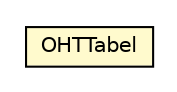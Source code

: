 #!/usr/local/bin/dot
#
# Class diagram 
# Generated by UMLGraph version R5_6-24-gf6e263 (http://www.umlgraph.org/)
#

digraph G {
	edge [fontname="Helvetica",fontsize=10,labelfontname="Helvetica",labelfontsize=10];
	node [fontname="Helvetica",fontsize=10,shape=plaintext];
	nodesep=0.25;
	ranksep=0.5;
	// nl.egem.stuf.sector.bg._0204.OHTTabel
	c139157 [label=<<table title="nl.egem.stuf.sector.bg._0204.OHTTabel" border="0" cellborder="1" cellspacing="0" cellpadding="2" port="p" bgcolor="lemonChiffon" href="./OHTTabel.html">
		<tr><td><table border="0" cellspacing="0" cellpadding="1">
<tr><td align="center" balign="center"> OHTTabel </td></tr>
		</table></td></tr>
		</table>>, URL="./OHTTabel.html", fontname="Helvetica", fontcolor="black", fontsize=10.0];
}

